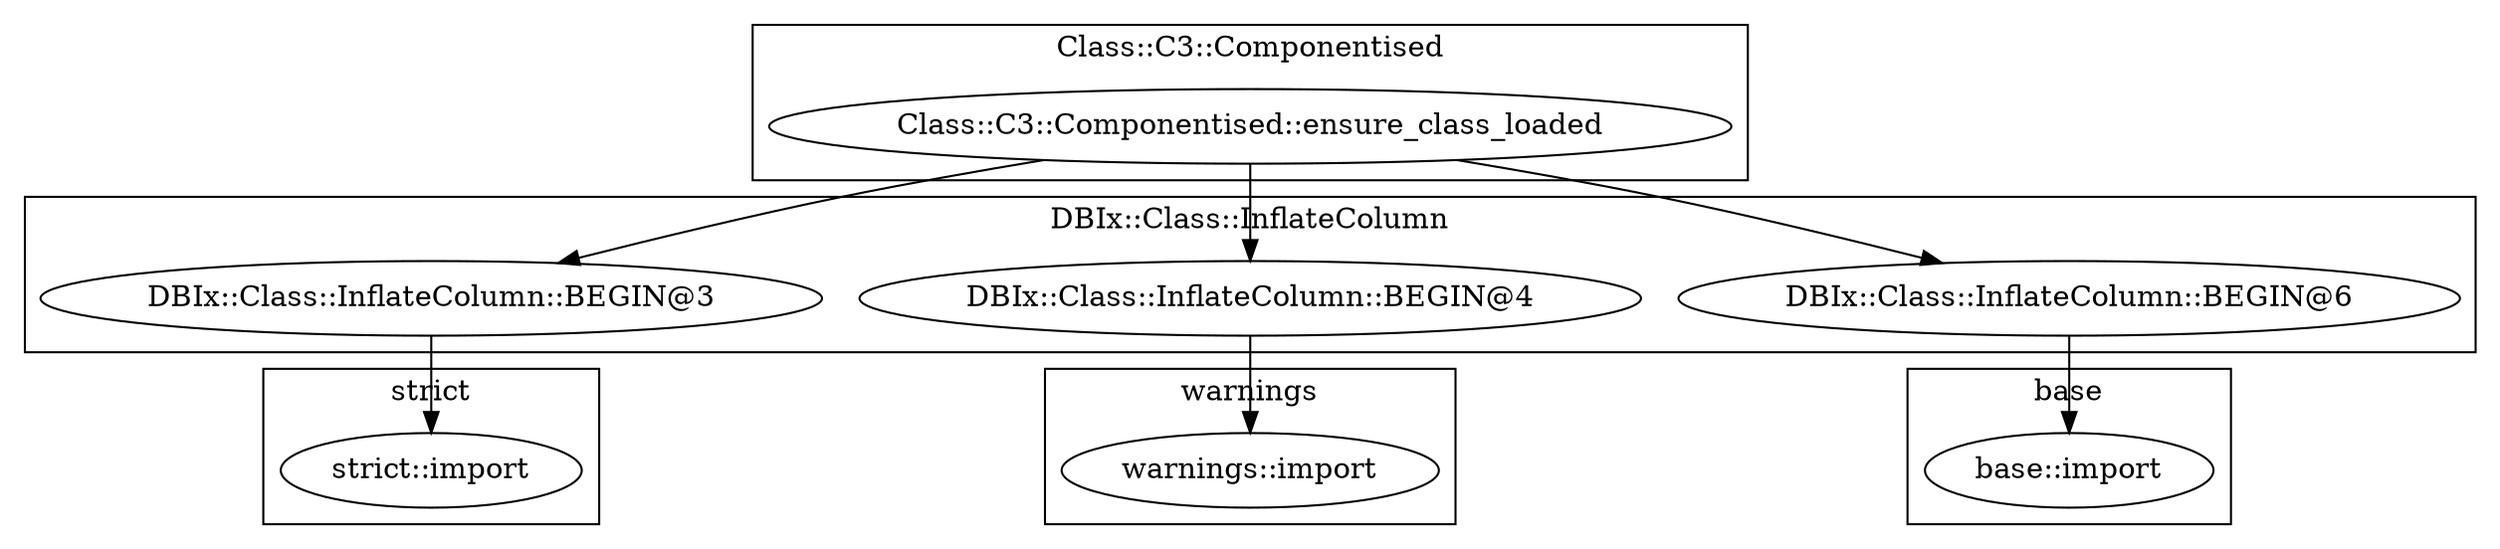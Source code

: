 digraph {
graph [overlap=false]
subgraph cluster_warnings {
	label="warnings";
	"warnings::import";
}
subgraph cluster_base {
	label="base";
	"base::import";
}
subgraph cluster_strict {
	label="strict";
	"strict::import";
}
subgraph cluster_Class_C3_Componentised {
	label="Class::C3::Componentised";
	"Class::C3::Componentised::ensure_class_loaded";
}
subgraph cluster_DBIx_Class_InflateColumn {
	label="DBIx::Class::InflateColumn";
	"DBIx::Class::InflateColumn::BEGIN@3";
	"DBIx::Class::InflateColumn::BEGIN@4";
	"DBIx::Class::InflateColumn::BEGIN@6";
}
"Class::C3::Componentised::ensure_class_loaded" -> "DBIx::Class::InflateColumn::BEGIN@3";
"Class::C3::Componentised::ensure_class_loaded" -> "DBIx::Class::InflateColumn::BEGIN@4";
"Class::C3::Componentised::ensure_class_loaded" -> "DBIx::Class::InflateColumn::BEGIN@6";
"DBIx::Class::InflateColumn::BEGIN@6" -> "base::import";
"DBIx::Class::InflateColumn::BEGIN@4" -> "warnings::import";
"DBIx::Class::InflateColumn::BEGIN@3" -> "strict::import";
}
